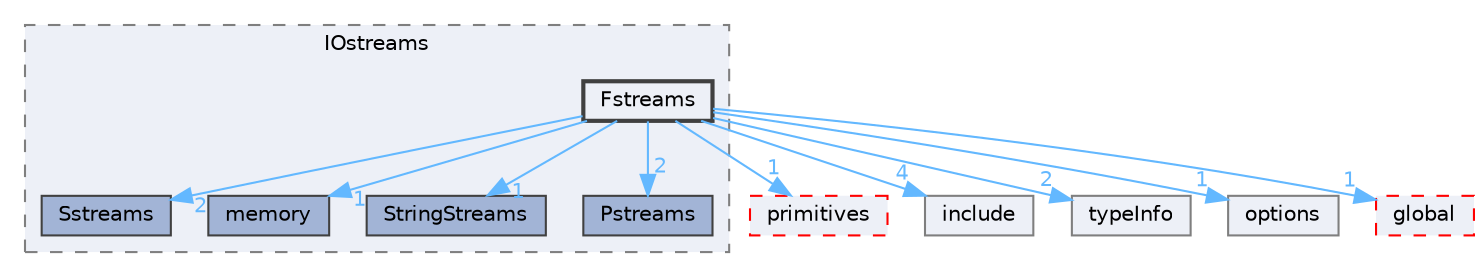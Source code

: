 digraph "src/OpenFOAM/db/IOstreams/Fstreams"
{
 // LATEX_PDF_SIZE
  bgcolor="transparent";
  edge [fontname=Helvetica,fontsize=10,labelfontname=Helvetica,labelfontsize=10];
  node [fontname=Helvetica,fontsize=10,shape=box,height=0.2,width=0.4];
  compound=true
  subgraph clusterdir_466e4f5b4cc1582939ab4ceba36098d8 {
    graph [ bgcolor="#edf0f7", pencolor="grey50", label="IOstreams", fontname=Helvetica,fontsize=10 style="filled,dashed", URL="dir_466e4f5b4cc1582939ab4ceba36098d8.html",tooltip=""]
  dir_05a8697d464c96d3323cd908b61b5361 [label="Sstreams", fillcolor="#a2b4d6", color="grey25", style="filled", URL="dir_05a8697d464c96d3323cd908b61b5361.html",tooltip=""];
  dir_ffde048985eff828c149250af0899f40 [label="memory", fillcolor="#a2b4d6", color="grey25", style="filled", URL="dir_ffde048985eff828c149250af0899f40.html",tooltip=""];
  dir_95c01b25932f381214b36aebb1c4e15e [label="StringStreams", fillcolor="#a2b4d6", color="grey25", style="filled", URL="dir_95c01b25932f381214b36aebb1c4e15e.html",tooltip=""];
  dir_b0a74f56c151a0d905a130de42a6b451 [label="Pstreams", fillcolor="#a2b4d6", color="grey25", style="filled", URL="dir_b0a74f56c151a0d905a130de42a6b451.html",tooltip=""];
  dir_5df744aa55e2dd6e3802f78608dbc9e9 [label="Fstreams", fillcolor="#edf0f7", color="grey25", style="filled,bold", URL="dir_5df744aa55e2dd6e3802f78608dbc9e9.html",tooltip=""];
  }
  dir_3e50f45338116b169052b428016851aa [label="primitives", fillcolor="#edf0f7", color="red", style="filled,dashed", URL="dir_3e50f45338116b169052b428016851aa.html",tooltip=""];
  dir_e954e9f5966bc1c681a414ec8bd0ee15 [label="include", fillcolor="#edf0f7", color="grey50", style="filled", URL="dir_e954e9f5966bc1c681a414ec8bd0ee15.html",tooltip=""];
  dir_44d37d0c4e72ffac3c5738348b92cda3 [label="typeInfo", fillcolor="#edf0f7", color="grey50", style="filled", URL="dir_44d37d0c4e72ffac3c5738348b92cda3.html",tooltip=""];
  dir_492fa291323b8a1b0d5691419ffeaf55 [label="options", fillcolor="#edf0f7", color="grey50", style="filled", URL="dir_492fa291323b8a1b0d5691419ffeaf55.html",tooltip=""];
  dir_8583492183f4d27c76555f8f333dd07b [label="global", fillcolor="#edf0f7", color="red", style="filled,dashed", URL="dir_8583492183f4d27c76555f8f333dd07b.html",tooltip=""];
  dir_5df744aa55e2dd6e3802f78608dbc9e9->dir_05a8697d464c96d3323cd908b61b5361 [headlabel="2", labeldistance=1.5 headhref="dir_001505_003741.html" href="dir_001505_003741.html" color="steelblue1" fontcolor="steelblue1"];
  dir_5df744aa55e2dd6e3802f78608dbc9e9->dir_3e50f45338116b169052b428016851aa [headlabel="1", labeldistance=1.5 headhref="dir_001505_003069.html" href="dir_001505_003069.html" color="steelblue1" fontcolor="steelblue1"];
  dir_5df744aa55e2dd6e3802f78608dbc9e9->dir_44d37d0c4e72ffac3c5738348b92cda3 [headlabel="2", labeldistance=1.5 headhref="dir_001505_004179.html" href="dir_001505_004179.html" color="steelblue1" fontcolor="steelblue1"];
  dir_5df744aa55e2dd6e3802f78608dbc9e9->dir_492fa291323b8a1b0d5691419ffeaf55 [headlabel="1", labeldistance=1.5 headhref="dir_001505_002708.html" href="dir_001505_002708.html" color="steelblue1" fontcolor="steelblue1"];
  dir_5df744aa55e2dd6e3802f78608dbc9e9->dir_8583492183f4d27c76555f8f333dd07b [headlabel="1", labeldistance=1.5 headhref="dir_001505_001645.html" href="dir_001505_001645.html" color="steelblue1" fontcolor="steelblue1"];
  dir_5df744aa55e2dd6e3802f78608dbc9e9->dir_95c01b25932f381214b36aebb1c4e15e [headlabel="1", labeldistance=1.5 headhref="dir_001505_003793.html" href="dir_001505_003793.html" color="steelblue1" fontcolor="steelblue1"];
  dir_5df744aa55e2dd6e3802f78608dbc9e9->dir_b0a74f56c151a0d905a130de42a6b451 [headlabel="2", labeldistance=1.5 headhref="dir_001505_003115.html" href="dir_001505_003115.html" color="steelblue1" fontcolor="steelblue1"];
  dir_5df744aa55e2dd6e3802f78608dbc9e9->dir_e954e9f5966bc1c681a414ec8bd0ee15 [headlabel="4", labeldistance=1.5 headhref="dir_001505_001804.html" href="dir_001505_001804.html" color="steelblue1" fontcolor="steelblue1"];
  dir_5df744aa55e2dd6e3802f78608dbc9e9->dir_ffde048985eff828c149250af0899f40 [headlabel="1", labeldistance=1.5 headhref="dir_001505_002351.html" href="dir_001505_002351.html" color="steelblue1" fontcolor="steelblue1"];
}
